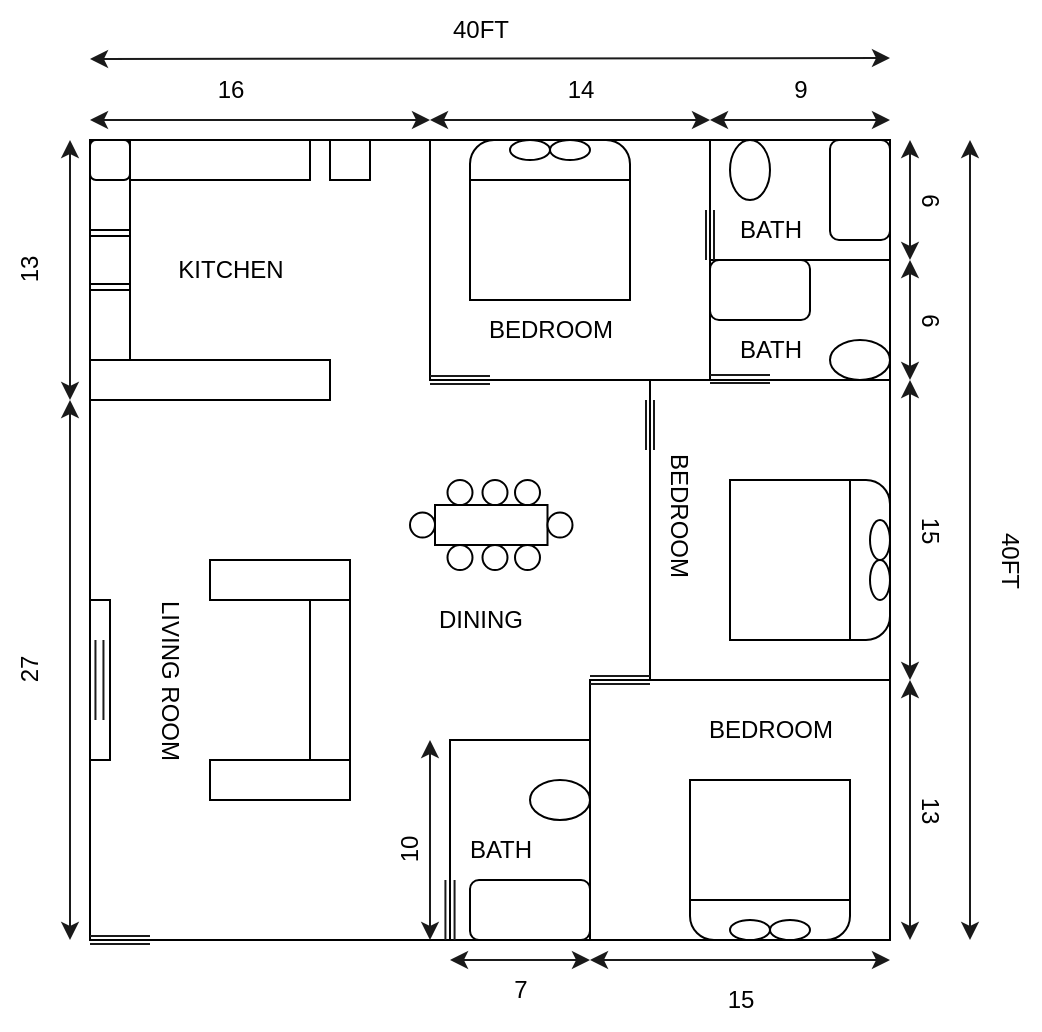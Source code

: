 <mxfile version="20.8.20" type="device"><diagram name="Page-1" id="Tutm6i5Uzx3VNoLU3dtg"><mxGraphModel dx="2055" dy="498" grid="1" gridSize="10" guides="1" tooltips="1" connect="1" arrows="1" fold="1" page="1" pageScale="1" pageWidth="1100" pageHeight="850" math="0" shadow="0"><root><mxCell id="0"/><mxCell id="1" parent="0"/><mxCell id="0ad7u_L-QvzW0HV1SetC-1" value="" style="whiteSpace=wrap;html=1;aspect=fixed;" vertex="1" parent="1"><mxGeometry y="280" width="400" height="400" as="geometry"/></mxCell><mxCell id="0ad7u_L-QvzW0HV1SetC-15" value="" style="rounded=0;whiteSpace=wrap;html=1;" vertex="1" parent="1"><mxGeometry x="250" y="550" width="150" height="130" as="geometry"/></mxCell><mxCell id="0ad7u_L-QvzW0HV1SetC-17" value="" style="rounded=0;whiteSpace=wrap;html=1;direction=south;" vertex="1" parent="1"><mxGeometry x="180" y="580" width="70" height="100" as="geometry"/></mxCell><mxCell id="0ad7u_L-QvzW0HV1SetC-20" value="" style="rounded=0;whiteSpace=wrap;html=1;" vertex="1" parent="1"><mxGeometry x="170" y="280" width="150" height="120" as="geometry"/></mxCell><mxCell id="0ad7u_L-QvzW0HV1SetC-21" value="" style="rounded=0;whiteSpace=wrap;html=1;direction=south;" vertex="1" parent="1"><mxGeometry x="280" y="400" width="120" height="150" as="geometry"/></mxCell><mxCell id="0ad7u_L-QvzW0HV1SetC-24" value="" style="rounded=0;whiteSpace=wrap;html=1;" vertex="1" parent="1"><mxGeometry x="310" y="280" width="90" height="60" as="geometry"/></mxCell><mxCell id="0ad7u_L-QvzW0HV1SetC-25" value="" style="rounded=0;whiteSpace=wrap;html=1;" vertex="1" parent="1"><mxGeometry x="310" y="340" width="90" height="60" as="geometry"/></mxCell><mxCell id="0ad7u_L-QvzW0HV1SetC-27" value="" style="rounded=0;whiteSpace=wrap;html=1;" vertex="1" parent="1"><mxGeometry y="280" width="110" height="20" as="geometry"/></mxCell><mxCell id="0ad7u_L-QvzW0HV1SetC-28" value="" style="rounded=0;whiteSpace=wrap;html=1;direction=south;" vertex="1" parent="1"><mxGeometry y="280" width="20" height="110" as="geometry"/></mxCell><mxCell id="0ad7u_L-QvzW0HV1SetC-30" value="" style="rounded=0;whiteSpace=wrap;html=1;direction=south;" vertex="1" parent="1"><mxGeometry x="120" y="280" width="20" height="20" as="geometry"/></mxCell><mxCell id="0ad7u_L-QvzW0HV1SetC-38" value="" style="rounded=0;whiteSpace=wrap;html=1;" vertex="1" parent="1"><mxGeometry y="390" width="120" height="20" as="geometry"/></mxCell><mxCell id="0ad7u_L-QvzW0HV1SetC-46" value="" style="group" vertex="1" connectable="0" parent="1"><mxGeometry x="160" y="450" width="81.25" height="45" as="geometry"/></mxCell><mxCell id="0ad7u_L-QvzW0HV1SetC-31" value="" style="rounded=0;whiteSpace=wrap;html=1;" vertex="1" parent="0ad7u_L-QvzW0HV1SetC-46"><mxGeometry x="12.5" y="12.5" width="56.25" height="20" as="geometry"/></mxCell><mxCell id="0ad7u_L-QvzW0HV1SetC-35" value="" style="ellipse;whiteSpace=wrap;html=1;aspect=fixed;" vertex="1" parent="0ad7u_L-QvzW0HV1SetC-46"><mxGeometry x="18.75" width="12.5" height="12.5" as="geometry"/></mxCell><mxCell id="0ad7u_L-QvzW0HV1SetC-36" value="" style="ellipse;whiteSpace=wrap;html=1;aspect=fixed;" vertex="1" parent="0ad7u_L-QvzW0HV1SetC-46"><mxGeometry x="36.25" width="12.5" height="12.5" as="geometry"/></mxCell><mxCell id="0ad7u_L-QvzW0HV1SetC-40" value="" style="ellipse;whiteSpace=wrap;html=1;aspect=fixed;" vertex="1" parent="0ad7u_L-QvzW0HV1SetC-46"><mxGeometry x="52.5" width="12.5" height="12.5" as="geometry"/></mxCell><mxCell id="0ad7u_L-QvzW0HV1SetC-41" value="" style="ellipse;whiteSpace=wrap;html=1;aspect=fixed;" vertex="1" parent="0ad7u_L-QvzW0HV1SetC-46"><mxGeometry y="16.25" width="12.5" height="12.5" as="geometry"/></mxCell><mxCell id="0ad7u_L-QvzW0HV1SetC-42" value="" style="ellipse;whiteSpace=wrap;html=1;aspect=fixed;" vertex="1" parent="0ad7u_L-QvzW0HV1SetC-46"><mxGeometry x="68.75" y="16.25" width="12.5" height="12.5" as="geometry"/></mxCell><mxCell id="0ad7u_L-QvzW0HV1SetC-43" value="" style="ellipse;whiteSpace=wrap;html=1;aspect=fixed;" vertex="1" parent="0ad7u_L-QvzW0HV1SetC-46"><mxGeometry x="18.75" y="32.5" width="12.5" height="12.5" as="geometry"/></mxCell><mxCell id="0ad7u_L-QvzW0HV1SetC-44" value="" style="ellipse;whiteSpace=wrap;html=1;aspect=fixed;" vertex="1" parent="0ad7u_L-QvzW0HV1SetC-46"><mxGeometry x="36.25" y="32.5" width="12.5" height="12.5" as="geometry"/></mxCell><mxCell id="0ad7u_L-QvzW0HV1SetC-45" value="" style="ellipse;whiteSpace=wrap;html=1;aspect=fixed;" vertex="1" parent="0ad7u_L-QvzW0HV1SetC-46"><mxGeometry x="52.5" y="32.5" width="12.5" height="12.5" as="geometry"/></mxCell><mxCell id="0ad7u_L-QvzW0HV1SetC-51" value="" style="group" vertex="1" connectable="0" parent="1"><mxGeometry x="60" y="490" width="70" height="120" as="geometry"/></mxCell><mxCell id="0ad7u_L-QvzW0HV1SetC-47" value="" style="rounded=0;whiteSpace=wrap;html=1;direction=south;" vertex="1" parent="0ad7u_L-QvzW0HV1SetC-51"><mxGeometry x="50" width="20" height="120" as="geometry"/></mxCell><mxCell id="0ad7u_L-QvzW0HV1SetC-49" value="" style="rounded=0;whiteSpace=wrap;html=1;direction=west;" vertex="1" parent="0ad7u_L-QvzW0HV1SetC-51"><mxGeometry y="100" width="70" height="20" as="geometry"/></mxCell><mxCell id="0ad7u_L-QvzW0HV1SetC-50" value="" style="rounded=0;whiteSpace=wrap;html=1;direction=west;" vertex="1" parent="0ad7u_L-QvzW0HV1SetC-51"><mxGeometry width="70" height="20" as="geometry"/></mxCell><mxCell id="0ad7u_L-QvzW0HV1SetC-52" value="" style="rounded=0;whiteSpace=wrap;html=1;direction=south;" vertex="1" parent="1"><mxGeometry y="510" width="10" height="80" as="geometry"/></mxCell><mxCell id="0ad7u_L-QvzW0HV1SetC-54" value="" style="shape=link;html=1;rounded=0;strokeColor=#1A1A1A;" edge="1" parent="1"><mxGeometry width="100" relative="1" as="geometry"><mxPoint x="4.73" y="530" as="sourcePoint"/><mxPoint x="4.73" y="570" as="targetPoint"/></mxGeometry></mxCell><mxCell id="0ad7u_L-QvzW0HV1SetC-55" value="" style="ellipse;whiteSpace=wrap;html=1;direction=south;" vertex="1" parent="1"><mxGeometry x="320" y="280" width="20" height="30" as="geometry"/></mxCell><mxCell id="0ad7u_L-QvzW0HV1SetC-56" value="" style="rounded=1;whiteSpace=wrap;html=1;direction=south;" vertex="1" parent="1"><mxGeometry x="370" y="280" width="30" height="50" as="geometry"/></mxCell><mxCell id="0ad7u_L-QvzW0HV1SetC-57" value="" style="ellipse;whiteSpace=wrap;html=1;direction=west;" vertex="1" parent="1"><mxGeometry x="370" y="380" width="30" height="20" as="geometry"/></mxCell><mxCell id="0ad7u_L-QvzW0HV1SetC-58" value="" style="rounded=1;whiteSpace=wrap;html=1;direction=west;" vertex="1" parent="1"><mxGeometry x="310" y="340" width="50" height="30" as="geometry"/></mxCell><mxCell id="0ad7u_L-QvzW0HV1SetC-59" value="" style="ellipse;whiteSpace=wrap;html=1;direction=east;" vertex="1" parent="1"><mxGeometry x="220" y="600" width="30" height="20" as="geometry"/></mxCell><mxCell id="0ad7u_L-QvzW0HV1SetC-63" value="" style="group" vertex="1" connectable="0" parent="1"><mxGeometry x="300" y="600" width="120" height="80" as="geometry"/></mxCell><mxCell id="0ad7u_L-QvzW0HV1SetC-60" value="" style="rounded=1;whiteSpace=wrap;html=1;" vertex="1" parent="0ad7u_L-QvzW0HV1SetC-63"><mxGeometry width="80" height="80" as="geometry"/></mxCell><mxCell id="0ad7u_L-QvzW0HV1SetC-62" value="" style="rounded=0;whiteSpace=wrap;html=1;" vertex="1" parent="0ad7u_L-QvzW0HV1SetC-63"><mxGeometry width="80" height="60" as="geometry"/></mxCell><mxCell id="0ad7u_L-QvzW0HV1SetC-64" value="" style="ellipse;whiteSpace=wrap;html=1;" vertex="1" parent="0ad7u_L-QvzW0HV1SetC-63"><mxGeometry x="20" y="70" width="20" height="10" as="geometry"/></mxCell><mxCell id="0ad7u_L-QvzW0HV1SetC-65" value="" style="ellipse;whiteSpace=wrap;html=1;" vertex="1" parent="0ad7u_L-QvzW0HV1SetC-63"><mxGeometry x="40" y="70" width="20" height="10" as="geometry"/></mxCell><mxCell id="0ad7u_L-QvzW0HV1SetC-74" value="" style="rounded=1;whiteSpace=wrap;html=1;" vertex="1" parent="1"><mxGeometry x="190" y="280" width="80" height="80" as="geometry"/></mxCell><mxCell id="0ad7u_L-QvzW0HV1SetC-75" value="" style="rounded=1;whiteSpace=wrap;html=1;direction=south;" vertex="1" parent="1"><mxGeometry x="320" y="450" width="80" height="80" as="geometry"/></mxCell><mxCell id="0ad7u_L-QvzW0HV1SetC-80" value="" style="rounded=0;whiteSpace=wrap;html=1;direction=south;" vertex="1" parent="1"><mxGeometry x="320" y="450" width="60" height="80" as="geometry"/></mxCell><mxCell id="0ad7u_L-QvzW0HV1SetC-81" value="" style="rounded=0;whiteSpace=wrap;html=1;" vertex="1" parent="1"><mxGeometry x="190" y="300" width="80" height="60" as="geometry"/></mxCell><mxCell id="0ad7u_L-QvzW0HV1SetC-82" value="" style="ellipse;whiteSpace=wrap;html=1;direction=south;" vertex="1" parent="1"><mxGeometry x="390" y="470" width="10" height="20" as="geometry"/></mxCell><mxCell id="0ad7u_L-QvzW0HV1SetC-83" value="" style="ellipse;whiteSpace=wrap;html=1;" vertex="1" parent="1"><mxGeometry x="210" y="280" width="20" height="10" as="geometry"/></mxCell><mxCell id="0ad7u_L-QvzW0HV1SetC-84" value="" style="ellipse;whiteSpace=wrap;html=1;" vertex="1" parent="1"><mxGeometry x="230" y="280" width="20" height="10" as="geometry"/></mxCell><mxCell id="0ad7u_L-QvzW0HV1SetC-85" value="" style="ellipse;whiteSpace=wrap;html=1;direction=south;" vertex="1" parent="1"><mxGeometry x="390" y="490" width="10" height="20" as="geometry"/></mxCell><mxCell id="0ad7u_L-QvzW0HV1SetC-90" value="" style="shape=link;html=1;rounded=0;strokeColor=#1A1A1A;" edge="1" parent="1"><mxGeometry width="100" relative="1" as="geometry"><mxPoint y="680" as="sourcePoint"/><mxPoint x="30" y="680" as="targetPoint"/></mxGeometry></mxCell><mxCell id="0ad7u_L-QvzW0HV1SetC-91" value="" style="shape=link;html=1;rounded=0;strokeColor=#1A1A1A;width=-4.571;" edge="1" parent="1"><mxGeometry width="100" relative="1" as="geometry"><mxPoint x="180" y="650" as="sourcePoint"/><mxPoint x="180" y="680" as="targetPoint"/></mxGeometry></mxCell><mxCell id="0ad7u_L-QvzW0HV1SetC-92" value="" style="shape=link;html=1;rounded=0;strokeColor=#1A1A1A;" edge="1" parent="1"><mxGeometry width="100" relative="1" as="geometry"><mxPoint x="250" y="550" as="sourcePoint"/><mxPoint x="280" y="550" as="targetPoint"/></mxGeometry></mxCell><mxCell id="0ad7u_L-QvzW0HV1SetC-93" value="" style="shape=link;html=1;rounded=0;strokeColor=#1A1A1A;" edge="1" parent="1"><mxGeometry width="100" relative="1" as="geometry"><mxPoint x="340" y="399.46" as="sourcePoint"/><mxPoint x="310" y="399.46" as="targetPoint"/></mxGeometry></mxCell><mxCell id="0ad7u_L-QvzW0HV1SetC-94" value="" style="shape=link;html=1;rounded=0;strokeColor=#1A1A1A;" edge="1" parent="1"><mxGeometry width="100" relative="1" as="geometry"><mxPoint x="280" y="410" as="sourcePoint"/><mxPoint x="280" y="435" as="targetPoint"/></mxGeometry></mxCell><mxCell id="0ad7u_L-QvzW0HV1SetC-95" value="" style="shape=link;html=1;rounded=0;strokeColor=#1A1A1A;" edge="1" parent="1"><mxGeometry width="100" relative="1" as="geometry"><mxPoint x="170" y="400" as="sourcePoint"/><mxPoint x="200" y="400" as="targetPoint"/></mxGeometry></mxCell><mxCell id="0ad7u_L-QvzW0HV1SetC-96" value="" style="shape=link;html=1;rounded=0;strokeColor=#1A1A1A;" edge="1" parent="1"><mxGeometry width="100" relative="1" as="geometry"><mxPoint x="310" y="315" as="sourcePoint"/><mxPoint x="310" y="340" as="targetPoint"/></mxGeometry></mxCell><mxCell id="0ad7u_L-QvzW0HV1SetC-98" value="KITCHEN" style="text;html=1;align=center;verticalAlign=middle;resizable=0;points=[];autosize=1;strokeColor=none;fillColor=none;" vertex="1" parent="1"><mxGeometry x="30" y="330" width="80" height="30" as="geometry"/></mxCell><mxCell id="0ad7u_L-QvzW0HV1SetC-99" value="LIVING ROOM" style="text;html=1;align=center;verticalAlign=middle;resizable=0;points=[];autosize=1;strokeColor=none;fillColor=none;rotation=90;" vertex="1" parent="1"><mxGeometry x="-10" y="535" width="100" height="30" as="geometry"/></mxCell><mxCell id="0ad7u_L-QvzW0HV1SetC-102" value="BEDROOM" style="text;html=1;align=center;verticalAlign=middle;resizable=0;points=[];autosize=1;strokeColor=none;fillColor=none;rotation=90;" vertex="1" parent="1"><mxGeometry x="250" y="452.5" width="90" height="30" as="geometry"/></mxCell><mxCell id="0ad7u_L-QvzW0HV1SetC-103" value="BEDROOM" style="text;html=1;align=center;verticalAlign=middle;resizable=0;points=[];autosize=1;strokeColor=none;fillColor=none;rotation=0;" vertex="1" parent="1"><mxGeometry x="295" y="560" width="90" height="30" as="geometry"/></mxCell><mxCell id="0ad7u_L-QvzW0HV1SetC-104" value="BEDROOM" style="text;html=1;align=center;verticalAlign=middle;resizable=0;points=[];autosize=1;strokeColor=none;fillColor=none;" vertex="1" parent="1"><mxGeometry x="185" y="360" width="90" height="30" as="geometry"/></mxCell><mxCell id="0ad7u_L-QvzW0HV1SetC-106" value="" style="shape=process;whiteSpace=wrap;html=1;backgroundOutline=1;direction=south;" vertex="1" parent="1"><mxGeometry y="325" width="20" height="30" as="geometry"/></mxCell><mxCell id="0ad7u_L-QvzW0HV1SetC-107" value="" style="rounded=1;whiteSpace=wrap;html=1;" vertex="1" parent="1"><mxGeometry y="280" width="20" height="20" as="geometry"/></mxCell><mxCell id="0ad7u_L-QvzW0HV1SetC-108" value="" style="endArrow=classic;startArrow=classic;html=1;rounded=0;strokeColor=#1A1A1A;" edge="1" parent="1"><mxGeometry width="50" height="50" relative="1" as="geometry"><mxPoint y="239.48" as="sourcePoint"/><mxPoint x="400" y="239" as="targetPoint"/></mxGeometry></mxCell><mxCell id="0ad7u_L-QvzW0HV1SetC-109" value="40FT" style="text;html=1;align=center;verticalAlign=middle;resizable=0;points=[];autosize=1;strokeColor=none;fillColor=none;" vertex="1" parent="1"><mxGeometry x="170" y="210" width="50" height="30" as="geometry"/></mxCell><mxCell id="0ad7u_L-QvzW0HV1SetC-110" value="" style="endArrow=classic;startArrow=classic;html=1;rounded=0;strokeColor=#1A1A1A;" edge="1" parent="1"><mxGeometry width="50" height="50" relative="1" as="geometry"><mxPoint x="440" y="280" as="sourcePoint"/><mxPoint x="440" y="680" as="targetPoint"/><Array as="points"><mxPoint x="440" y="480"/></Array></mxGeometry></mxCell><mxCell id="0ad7u_L-QvzW0HV1SetC-111" value="40FT" style="text;html=1;align=center;verticalAlign=middle;resizable=0;points=[];autosize=1;strokeColor=none;fillColor=none;rotation=90;" vertex="1" parent="1"><mxGeometry x="435" y="475" width="50" height="30" as="geometry"/></mxCell><mxCell id="0ad7u_L-QvzW0HV1SetC-112" value="" style="endArrow=classic;startArrow=classic;html=1;rounded=0;strokeColor=#1A1A1A;" edge="1" parent="1"><mxGeometry width="50" height="50" relative="1" as="geometry"><mxPoint x="410" y="680" as="sourcePoint"/><mxPoint x="410" y="550" as="targetPoint"/></mxGeometry></mxCell><mxCell id="0ad7u_L-QvzW0HV1SetC-113" value="" style="endArrow=classic;startArrow=classic;html=1;rounded=0;strokeColor=#1A1A1A;" edge="1" parent="1"><mxGeometry width="50" height="50" relative="1" as="geometry"><mxPoint x="410" y="550" as="sourcePoint"/><mxPoint x="410" y="400" as="targetPoint"/></mxGeometry></mxCell><mxCell id="0ad7u_L-QvzW0HV1SetC-114" value="" style="endArrow=classic;startArrow=classic;html=1;rounded=0;strokeColor=#1A1A1A;" edge="1" parent="1"><mxGeometry width="50" height="50" relative="1" as="geometry"><mxPoint x="410" y="400" as="sourcePoint"/><mxPoint x="410" y="340" as="targetPoint"/></mxGeometry></mxCell><mxCell id="0ad7u_L-QvzW0HV1SetC-115" value="" style="endArrow=classic;startArrow=classic;html=1;rounded=0;strokeColor=#1A1A1A;" edge="1" parent="1"><mxGeometry width="50" height="50" relative="1" as="geometry"><mxPoint x="410" y="340" as="sourcePoint"/><mxPoint x="410" y="280" as="targetPoint"/></mxGeometry></mxCell><mxCell id="0ad7u_L-QvzW0HV1SetC-116" value="" style="endArrow=classic;startArrow=classic;html=1;rounded=0;strokeColor=#1A1A1A;" edge="1" parent="1"><mxGeometry width="50" height="50" relative="1" as="geometry"><mxPoint x="310" y="270" as="sourcePoint"/><mxPoint x="400" y="270" as="targetPoint"/></mxGeometry></mxCell><mxCell id="0ad7u_L-QvzW0HV1SetC-117" value="" style="endArrow=classic;startArrow=classic;html=1;rounded=0;strokeColor=#1A1A1A;" edge="1" parent="1"><mxGeometry width="50" height="50" relative="1" as="geometry"><mxPoint x="170" y="270" as="sourcePoint"/><mxPoint x="310" y="270" as="targetPoint"/></mxGeometry></mxCell><mxCell id="0ad7u_L-QvzW0HV1SetC-118" value="" style="endArrow=classic;startArrow=classic;html=1;rounded=0;strokeColor=#1A1A1A;" edge="1" parent="1"><mxGeometry width="50" height="50" relative="1" as="geometry"><mxPoint y="270" as="sourcePoint"/><mxPoint x="170" y="270" as="targetPoint"/></mxGeometry></mxCell><mxCell id="0ad7u_L-QvzW0HV1SetC-119" value="" style="endArrow=classic;startArrow=classic;html=1;rounded=0;strokeColor=#1A1A1A;" edge="1" parent="1"><mxGeometry width="50" height="50" relative="1" as="geometry"><mxPoint x="-10" y="410" as="sourcePoint"/><mxPoint x="-10" y="680" as="targetPoint"/><Array as="points"><mxPoint x="-10" y="480"/></Array></mxGeometry></mxCell><mxCell id="0ad7u_L-QvzW0HV1SetC-120" value="" style="endArrow=classic;startArrow=classic;html=1;rounded=0;strokeColor=#1A1A1A;" edge="1" parent="1"><mxGeometry width="50" height="50" relative="1" as="geometry"><mxPoint x="-10" y="280" as="sourcePoint"/><mxPoint x="-10" y="410" as="targetPoint"/><Array as="points"><mxPoint x="-10" y="360"/></Array></mxGeometry></mxCell><mxCell id="0ad7u_L-QvzW0HV1SetC-121" value="" style="endArrow=classic;startArrow=classic;html=1;rounded=0;strokeColor=#1A1A1A;" edge="1" parent="1"><mxGeometry width="50" height="50" relative="1" as="geometry"><mxPoint x="250" y="690" as="sourcePoint"/><mxPoint x="400" y="690" as="targetPoint"/></mxGeometry></mxCell><mxCell id="0ad7u_L-QvzW0HV1SetC-122" value="" style="endArrow=classic;startArrow=classic;html=1;rounded=0;strokeColor=#1A1A1A;" edge="1" parent="1"><mxGeometry width="50" height="50" relative="1" as="geometry"><mxPoint x="180" y="690" as="sourcePoint"/><mxPoint x="250" y="690" as="targetPoint"/></mxGeometry></mxCell><mxCell id="0ad7u_L-QvzW0HV1SetC-123" value="" style="endArrow=classic;startArrow=classic;html=1;rounded=0;strokeColor=#1A1A1A;" edge="1" parent="1"><mxGeometry width="50" height="50" relative="1" as="geometry"><mxPoint x="170" y="680" as="sourcePoint"/><mxPoint x="170" y="580" as="targetPoint"/></mxGeometry></mxCell><mxCell id="0ad7u_L-QvzW0HV1SetC-124" value="13" style="text;html=1;align=center;verticalAlign=middle;resizable=0;points=[];autosize=1;strokeColor=none;fillColor=none;rotation=90;" vertex="1" parent="1"><mxGeometry x="400" y="600" width="40" height="30" as="geometry"/></mxCell><mxCell id="0ad7u_L-QvzW0HV1SetC-125" value="15" style="text;html=1;align=center;verticalAlign=middle;resizable=0;points=[];autosize=1;strokeColor=none;fillColor=none;rotation=90;" vertex="1" parent="1"><mxGeometry x="400" y="460" width="40" height="30" as="geometry"/></mxCell><mxCell id="0ad7u_L-QvzW0HV1SetC-126" value="6" style="text;html=1;align=center;verticalAlign=middle;resizable=0;points=[];autosize=1;strokeColor=none;fillColor=none;rotation=90;" vertex="1" parent="1"><mxGeometry x="405" y="295" width="30" height="30" as="geometry"/></mxCell><mxCell id="0ad7u_L-QvzW0HV1SetC-128" value="6" style="text;html=1;align=center;verticalAlign=middle;resizable=0;points=[];autosize=1;strokeColor=none;fillColor=none;rotation=90;" vertex="1" parent="1"><mxGeometry x="405" y="355" width="30" height="30" as="geometry"/></mxCell><mxCell id="0ad7u_L-QvzW0HV1SetC-129" value="9" style="text;html=1;align=center;verticalAlign=middle;resizable=0;points=[];autosize=1;strokeColor=none;fillColor=none;" vertex="1" parent="1"><mxGeometry x="340" y="240" width="30" height="30" as="geometry"/></mxCell><mxCell id="0ad7u_L-QvzW0HV1SetC-130" value="14" style="text;html=1;align=center;verticalAlign=middle;resizable=0;points=[];autosize=1;strokeColor=none;fillColor=none;" vertex="1" parent="1"><mxGeometry x="225" y="240" width="40" height="30" as="geometry"/></mxCell><mxCell id="0ad7u_L-QvzW0HV1SetC-131" value="16" style="text;html=1;align=center;verticalAlign=middle;resizable=0;points=[];autosize=1;strokeColor=none;fillColor=none;" vertex="1" parent="1"><mxGeometry x="50" y="240" width="40" height="30" as="geometry"/></mxCell><mxCell id="0ad7u_L-QvzW0HV1SetC-134" value="15" style="text;html=1;align=center;verticalAlign=middle;resizable=0;points=[];autosize=1;strokeColor=none;fillColor=none;" vertex="1" parent="1"><mxGeometry x="305" y="695" width="40" height="30" as="geometry"/></mxCell><mxCell id="0ad7u_L-QvzW0HV1SetC-135" value="7" style="text;html=1;align=center;verticalAlign=middle;resizable=0;points=[];autosize=1;strokeColor=none;fillColor=none;" vertex="1" parent="1"><mxGeometry x="200" y="690" width="30" height="30" as="geometry"/></mxCell><mxCell id="0ad7u_L-QvzW0HV1SetC-136" value="10" style="text;html=1;align=center;verticalAlign=middle;resizable=0;points=[];autosize=1;strokeColor=none;fillColor=none;rotation=270;" vertex="1" parent="1"><mxGeometry x="140" y="620" width="40" height="30" as="geometry"/></mxCell><mxCell id="0ad7u_L-QvzW0HV1SetC-137" value="13" style="text;html=1;align=center;verticalAlign=middle;resizable=0;points=[];autosize=1;strokeColor=none;fillColor=none;rotation=270;" vertex="1" parent="1"><mxGeometry x="-50" y="330" width="40" height="30" as="geometry"/></mxCell><mxCell id="0ad7u_L-QvzW0HV1SetC-138" value="27" style="text;html=1;align=center;verticalAlign=middle;resizable=0;points=[];autosize=1;strokeColor=none;fillColor=none;rotation=270;" vertex="1" parent="1"><mxGeometry x="-50" y="530" width="40" height="30" as="geometry"/></mxCell><mxCell id="0ad7u_L-QvzW0HV1SetC-139" value="" style="rounded=1;whiteSpace=wrap;html=1;direction=west;" vertex="1" parent="1"><mxGeometry x="190" y="650" width="60" height="30" as="geometry"/></mxCell><mxCell id="0ad7u_L-QvzW0HV1SetC-140" value="BATH" style="text;html=1;align=center;verticalAlign=middle;resizable=0;points=[];autosize=1;strokeColor=none;fillColor=none;" vertex="1" parent="1"><mxGeometry x="315" y="310" width="50" height="30" as="geometry"/></mxCell><mxCell id="0ad7u_L-QvzW0HV1SetC-141" value="BATH" style="text;html=1;align=center;verticalAlign=middle;resizable=0;points=[];autosize=1;strokeColor=none;fillColor=none;" vertex="1" parent="1"><mxGeometry x="315" y="370" width="50" height="30" as="geometry"/></mxCell><mxCell id="0ad7u_L-QvzW0HV1SetC-142" value="BATH" style="text;html=1;align=center;verticalAlign=middle;resizable=0;points=[];autosize=1;strokeColor=none;fillColor=none;" vertex="1" parent="1"><mxGeometry x="180" y="620" width="50" height="30" as="geometry"/></mxCell><mxCell id="0ad7u_L-QvzW0HV1SetC-143" value="DINING" style="text;html=1;align=center;verticalAlign=middle;resizable=0;points=[];autosize=1;strokeColor=none;fillColor=none;" vertex="1" parent="1"><mxGeometry x="160" y="505" width="70" height="30" as="geometry"/></mxCell></root></mxGraphModel></diagram></mxfile>